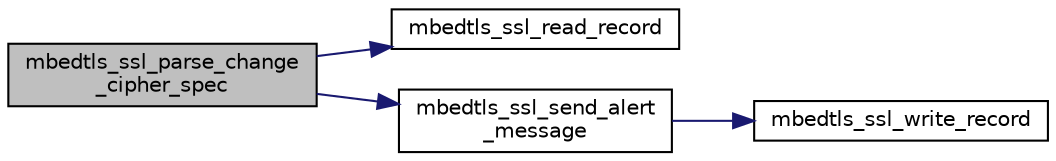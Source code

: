 digraph "mbedtls_ssl_parse_change_cipher_spec"
{
 // LATEX_PDF_SIZE
  edge [fontname="Helvetica",fontsize="10",labelfontname="Helvetica",labelfontsize="10"];
  node [fontname="Helvetica",fontsize="10",shape=record];
  rankdir="LR";
  Node1 [label="mbedtls_ssl_parse_change\l_cipher_spec",height=0.2,width=0.4,color="black", fillcolor="grey75", style="filled", fontcolor="black",tooltip=" "];
  Node1 -> Node2 [color="midnightblue",fontsize="10",style="solid",fontname="Helvetica"];
  Node2 [label="mbedtls_ssl_read_record",height=0.2,width=0.4,color="black", fillcolor="white", style="filled",URL="$d4/df9/ssl__tls_8c.html#ace66a0d800c2e5cddfcd8d62aa675f7c",tooltip="Update record layer."];
  Node1 -> Node3 [color="midnightblue",fontsize="10",style="solid",fontname="Helvetica"];
  Node3 [label="mbedtls_ssl_send_alert\l_message",height=0.2,width=0.4,color="black", fillcolor="white", style="filled",URL="$d4/df9/ssl__tls_8c.html#a431e67252731a34bd9b5f2c9222f4c43",tooltip="Send an alert message."];
  Node3 -> Node4 [color="midnightblue",fontsize="10",style="solid",fontname="Helvetica"];
  Node4 [label="mbedtls_ssl_write_record",height=0.2,width=0.4,color="black", fillcolor="white", style="filled",URL="$d4/df9/ssl__tls_8c.html#a56dba26b0d35cd109798849dd8d9e304",tooltip=" "];
}
